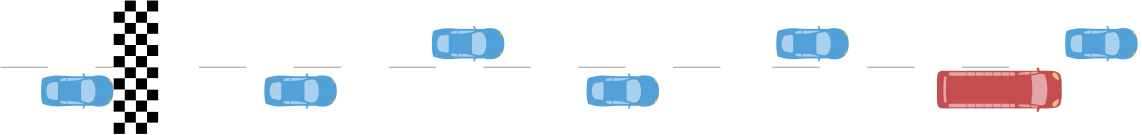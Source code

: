 <?xml version="1.0"?>
<!DOCTYPE ipe SYSTEM "ipe.dtd">
<ipe version="70212" creator="Ipe 7.2.12">
<info created="D:20190508183704" modified="D:20190602191516"/>
<ipestyle name="basic">
<symbol name="arrow/arc(spx)">
<path stroke="sym-stroke" fill="sym-stroke" pen="sym-pen">
0 0 m
-1 0.333 l
-1 -0.333 l
h
</path>
</symbol>
<symbol name="arrow/farc(spx)">
<path stroke="sym-stroke" fill="white" pen="sym-pen">
0 0 m
-1 0.333 l
-1 -0.333 l
h
</path>
</symbol>
<symbol name="arrow/ptarc(spx)">
<path stroke="sym-stroke" fill="sym-stroke" pen="sym-pen">
0 0 m
-1 0.333 l
-0.8 0 l
-1 -0.333 l
h
</path>
</symbol>
<symbol name="arrow/fptarc(spx)">
<path stroke="sym-stroke" fill="white" pen="sym-pen">
0 0 m
-1 0.333 l
-0.8 0 l
-1 -0.333 l
h
</path>
</symbol>
<symbol name="mark/circle(sx)" transformations="translations">
<path fill="sym-stroke">
0.6 0 0 0.6 0 0 e
0.4 0 0 0.4 0 0 e
</path>
</symbol>
<symbol name="mark/disk(sx)" transformations="translations">
<path fill="sym-stroke">
0.6 0 0 0.6 0 0 e
</path>
</symbol>
<symbol name="mark/fdisk(sfx)" transformations="translations">
<group>
<path fill="sym-fill">
0.5 0 0 0.5 0 0 e
</path>
<path fill="sym-stroke" fillrule="eofill">
0.6 0 0 0.6 0 0 e
0.4 0 0 0.4 0 0 e
</path>
</group>
</symbol>
<symbol name="mark/box(sx)" transformations="translations">
<path fill="sym-stroke" fillrule="eofill">
-0.6 -0.6 m
0.6 -0.6 l
0.6 0.6 l
-0.6 0.6 l
h
-0.4 -0.4 m
0.4 -0.4 l
0.4 0.4 l
-0.4 0.4 l
h
</path>
</symbol>
<symbol name="mark/square(sx)" transformations="translations">
<path fill="sym-stroke">
-0.6 -0.6 m
0.6 -0.6 l
0.6 0.6 l
-0.6 0.6 l
h
</path>
</symbol>
<symbol name="mark/fsquare(sfx)" transformations="translations">
<group>
<path fill="sym-fill">
-0.5 -0.5 m
0.5 -0.5 l
0.5 0.5 l
-0.5 0.5 l
h
</path>
<path fill="sym-stroke" fillrule="eofill">
-0.6 -0.6 m
0.6 -0.6 l
0.6 0.6 l
-0.6 0.6 l
h
-0.4 -0.4 m
0.4 -0.4 l
0.4 0.4 l
-0.4 0.4 l
h
</path>
</group>
</symbol>
<symbol name="mark/cross(sx)" transformations="translations">
<group>
<path fill="sym-stroke">
-0.43 -0.57 m
0.57 0.43 l
0.43 0.57 l
-0.57 -0.43 l
h
</path>
<path fill="sym-stroke">
-0.43 0.57 m
0.57 -0.43 l
0.43 -0.57 l
-0.57 0.43 l
h
</path>
</group>
</symbol>
<symbol name="arrow/fnormal(spx)">
<path stroke="sym-stroke" fill="white" pen="sym-pen">
0 0 m
-1 0.333 l
-1 -0.333 l
h
</path>
</symbol>
<symbol name="arrow/pointed(spx)">
<path stroke="sym-stroke" fill="sym-stroke" pen="sym-pen">
0 0 m
-1 0.333 l
-0.8 0 l
-1 -0.333 l
h
</path>
</symbol>
<symbol name="arrow/fpointed(spx)">
<path stroke="sym-stroke" fill="white" pen="sym-pen">
0 0 m
-1 0.333 l
-0.8 0 l
-1 -0.333 l
h
</path>
</symbol>
<symbol name="arrow/linear(spx)">
<path stroke="sym-stroke" pen="sym-pen">
-1 0.333 m
0 0 l
-1 -0.333 l
</path>
</symbol>
<symbol name="arrow/fdouble(spx)">
<path stroke="sym-stroke" fill="white" pen="sym-pen">
0 0 m
-1 0.333 l
-1 -0.333 l
h
-1 0 m
-2 0.333 l
-2 -0.333 l
h
</path>
</symbol>
<symbol name="arrow/double(spx)">
<path stroke="sym-stroke" fill="sym-stroke" pen="sym-pen">
0 0 m
-1 0.333 l
-1 -0.333 l
h
-1 0 m
-2 0.333 l
-2 -0.333 l
h
</path>
</symbol>
<pen name="heavier" value="0.8"/>
<pen name="fat" value="1.2"/>
<pen name="ultrafat" value="2"/>
<symbolsize name="large" value="5"/>
<symbolsize name="small" value="2"/>
<symbolsize name="tiny" value="1.1"/>
<arrowsize name="large" value="10"/>
<arrowsize name="small" value="5"/>
<arrowsize name="tiny" value="3"/>
<color name="red" value="1 0 0"/>
<color name="green" value="0 1 0"/>
<color name="blue" value="0 0 1"/>
<color name="yellow" value="1 1 0"/>
<color name="orange" value="1 0.647 0"/>
<color name="gold" value="1 0.843 0"/>
<color name="purple" value="0.627 0.125 0.941"/>
<color name="gray" value="0.745"/>
<color name="brown" value="0.647 0.165 0.165"/>
<color name="navy" value="0 0 0.502"/>
<color name="pink" value="1 0.753 0.796"/>
<color name="seagreen" value="0.18 0.545 0.341"/>
<color name="turquoise" value="0.251 0.878 0.816"/>
<color name="violet" value="0.933 0.51 0.933"/>
<color name="darkblue" value="0 0 0.545"/>
<color name="darkcyan" value="0 0.545 0.545"/>
<color name="darkgray" value="0.663"/>
<color name="darkgreen" value="0 0.392 0"/>
<color name="darkmagenta" value="0.545 0 0.545"/>
<color name="darkorange" value="1 0.549 0"/>
<color name="darkred" value="0.545 0 0"/>
<color name="lightblue" value="0.678 0.847 0.902"/>
<color name="lightcyan" value="0.878 1 1"/>
<color name="lightgray" value="0.827"/>
<color name="lightgreen" value="0.565 0.933 0.565"/>
<color name="lightyellow" value="1 1 0.878"/>
<dashstyle name="dashed" value="[4] 0"/>
<dashstyle name="dotted" value="[1 3] 0"/>
<dashstyle name="dash dotted" value="[4 2 1 2] 0"/>
<dashstyle name="dash dot dotted" value="[4 2 1 2 1 2] 0"/>
<textsize name="large" value="\large"/>
<textsize name="Large" value="\Large"/>
<textsize name="LARGE" value="\LARGE"/>
<textsize name="huge" value="\huge"/>
<textsize name="Huge" value="\Huge"/>
<textsize name="small" value="\small"/>
<textsize name="footnote" value="\footnotesize"/>
<textsize name="tiny" value="\tiny"/>
<textstyle name="center" begin="\begin{center}" end="\end{center}"/>
<textstyle name="itemize" begin="\begin{itemize}" end="\end{itemize}"/>
<textstyle name="item" begin="\begin{itemize}\item{}" end="\end{itemize}"/>
<gridsize name="4 pts" value="4"/>
<gridsize name="8 pts (~3 mm)" value="8"/>
<gridsize name="16 pts (~6 mm)" value="16"/>
<gridsize name="32 pts (~12 mm)" value="32"/>
<gridsize name="10 pts (~3.5 mm)" value="10"/>
<gridsize name="20 pts (~7 mm)" value="20"/>
<gridsize name="14 pts (~5 mm)" value="14"/>
<gridsize name="28 pts (~10 mm)" value="28"/>
<gridsize name="56 pts (~20 mm)" value="56"/>
<anglesize name="90 deg" value="90"/>
<anglesize name="60 deg" value="60"/>
<anglesize name="45 deg" value="45"/>
<anglesize name="30 deg" value="30"/>
<anglesize name="22.5 deg" value="22.5"/>
<opacity name="10%" value="0.1"/>
<opacity name="30%" value="0.3"/>
<opacity name="50%" value="0.5"/>
<opacity name="75%" value="0.75"/>
<layout paper="441 300" origin="0 0" frame="441 300"/>
<tiling name="falling" angle="-60" step="4" width="1"/>
<tiling name="rising" angle="30" step="4" width="1"/>
</ipestyle>
<page>
<layer name="alpha"/>
<view layers="alpha" active="alpha"/>
<path layer="alpha" matrix="0.533332 0 0 0.533332 60.5828 -43.7311" stroke="darkgray">
384 352 m
416 352 l
</path>
<path matrix="0.533332 0 0 0.533332 60.5828 -43.7311" stroke="darkgray">
352 352 m
320 352 l
</path>
<path matrix="0.533332 0 0 0.533332 60.5828 -43.7311" stroke="darkgray">
288 352 m
256 352 l
</path>
<path matrix="0.533332 0 0 0.533332 60.5828 -43.7311" stroke="darkgray">
224 352 m
192 352 l
</path>
<path matrix="0.533332 0 0 0.533332 60.5828 -43.7311" stroke="darkgray">
160 352 m
128 352 l
</path>
<path matrix="0.533332 0 0 0.533332 60.5828 -43.7311" stroke="darkgray">
96 352 m
64 352 l
</path>
<path matrix="0.533332 0 0 0.533332 -147.394 -43.7307" stroke="darkgray">
384 352 m
416 352 l
</path>
<path matrix="0.533332 0 0 0.533332 -147.394 -43.7307" stroke="darkgray">
352 352 m
320 352 l
</path>
<path matrix="1 0 0 1 -352 0" fill="white">
416 168 m
416 164 l
420 164 l
420 168 l
h
</path>
<path matrix="1 0 0 1 -352 0" fill="black">
420 168 m
420 164 l
424 164 l
424 168 l
h
</path>
<path matrix="1 0 0 1 -352 0" fill="white">
424 168 m
424 164 l
428 164 l
428 168 l
h
</path>
<path matrix="1 0 0 1 -352 0" fill="black">
428 168 m
428 164 l
432 164 l
432 168 l
h
</path>
<path matrix="1 0 0 1 -352 -8" fill="white">
416 168 m
416 164 l
420 164 l
420 168 l
h
</path>
<path matrix="1 0 0 1 -352 -8" fill="black">
420 168 m
420 164 l
424 164 l
424 168 l
h
</path>
<path matrix="1 0 0 1 -352 -8" fill="white">
424 168 m
424 164 l
428 164 l
428 168 l
h
</path>
<path matrix="1 0 0 1 -352 -8" fill="black">
428 168 m
428 164 l
432 164 l
432 168 l
h
</path>
<path matrix="1 0 0 1 -352 -16" fill="white">
416 168 m
416 164 l
420 164 l
420 168 l
h
</path>
<path matrix="1 0 0 1 -352 -16" fill="black">
420 168 m
420 164 l
424 164 l
424 168 l
h
</path>
<path matrix="1 0 0 1 -352 -16" fill="white">
424 168 m
424 164 l
428 164 l
428 168 l
h
</path>
<path matrix="1 0 0 1 -352 -16" fill="black">
428 168 m
428 164 l
432 164 l
432 168 l
h
</path>
<path matrix="1 0 0 1 -352 -24" fill="white">
416 168 m
416 164 l
420 164 l
420 168 l
h
</path>
<path matrix="1 0 0 1 -352 -24" fill="black">
420 168 m
420 164 l
424 164 l
424 168 l
h
</path>
<path matrix="1 0 0 1 -352 -24" fill="white">
424 168 m
424 164 l
428 164 l
428 168 l
h
</path>
<path matrix="1 0 0 1 -352 -24" fill="black">
428 168 m
428 164 l
432 164 l
432 168 l
h
</path>
<path matrix="1 0 0 1 -352 -32" fill="white">
416 168 m
416 164 l
420 164 l
420 168 l
h
</path>
<path matrix="1 0 0 1 -352 -32" fill="black">
420 168 m
420 164 l
424 164 l
424 168 l
h
</path>
<path matrix="1 0 0 1 -352 -32" fill="white">
424 168 m
424 164 l
428 164 l
428 168 l
h
</path>
<path matrix="1 0 0 1 -352 -32" fill="black">
428 168 m
428 164 l
432 164 l
432 168 l
h
</path>
<path matrix="1 0 0 1 -352 -40" fill="white">
416 168 m
416 164 l
420 164 l
420 168 l
h
</path>
<path matrix="1 0 0 1 -352 -40" fill="black">
420 168 m
420 164 l
424 164 l
424 168 l
h
</path>
<path matrix="1 0 0 1 -352 -40" fill="white">
424 168 m
424 164 l
428 164 l
428 168 l
h
</path>
<path matrix="1 0 0 1 -352 -40" fill="black">
428 168 m
428 164 l
432 164 l
432 168 l
h
</path>
<path matrix="1 0 0 1 -348 -44" fill="white">
416 168 m
416 164 l
420 164 l
420 168 l
h
</path>
<path matrix="1 0 0 1 -348 -44" fill="black">
420 168 m
420 164 l
424 164 l
424 168 l
h
</path>
<path matrix="1 0 0 1 -348 -44" fill="white">
424 168 m
424 164 l
428 164 l
428 168 l
h
</path>
<path matrix="1 0 0 1 -364 -44" fill="black">
428 168 m
428 164 l
432 164 l
432 168 l
h
</path>
<path matrix="1 0 0 1 -348 -36" fill="white">
416 168 m
416 164 l
420 164 l
420 168 l
h
</path>
<path matrix="1 0 0 1 -348 -36" fill="black">
420 168 m
420 164 l
424 164 l
424 168 l
h
</path>
<path matrix="1 0 0 1 -348 -36" fill="white">
424 168 m
424 164 l
428 164 l
428 168 l
h
</path>
<path matrix="1 0 0 1 -364 -36" fill="black">
428 168 m
428 164 l
432 164 l
432 168 l
h
</path>
<path matrix="1 0 0 1 -348 -28" fill="white">
416 168 m
416 164 l
420 164 l
420 168 l
h
</path>
<path matrix="1 0 0 1 -348 -28" fill="black">
420 168 m
420 164 l
424 164 l
424 168 l
h
</path>
<path matrix="1 0 0 1 -348 -28" fill="white">
424 168 m
424 164 l
428 164 l
428 168 l
h
</path>
<path matrix="1 0 0 1 -364 -28" fill="black">
428 168 m
428 164 l
432 164 l
432 168 l
h
</path>
<path matrix="1 0 0 1 -348 -20" fill="white">
416 168 m
416 164 l
420 164 l
420 168 l
h
</path>
<path matrix="1 0 0 1 -348 -20" fill="black">
420 168 m
420 164 l
424 164 l
424 168 l
h
</path>
<path matrix="1 0 0 1 -348 -20" fill="white">
424 168 m
424 164 l
428 164 l
428 168 l
h
</path>
<path matrix="1 0 0 1 -364 -20" fill="black">
428 168 m
428 164 l
432 164 l
432 168 l
h
</path>
<path matrix="1 0 0 1 -348 -12" fill="white">
416 168 m
416 164 l
420 164 l
420 168 l
h
</path>
<path matrix="1 0 0 1 -348 -12" fill="black">
420 168 m
420 164 l
424 164 l
424 168 l
h
</path>
<path matrix="1 0 0 1 -348 -12" fill="white">
424 168 m
424 164 l
428 164 l
428 168 l
h
</path>
<path matrix="1 0 0 1 -364 -12" fill="black">
428 168 m
428 164 l
432 164 l
432 168 l
h
</path>
<path matrix="1 0 0 1 -348 -4" fill="white">
416 168 m
416 164 l
420 164 l
420 168 l
h
</path>
<path matrix="1 0 0 1 -348 -4" fill="black">
420 168 m
420 164 l
424 164 l
424 168 l
h
</path>
<path matrix="1 0 0 1 -348 -4" fill="white">
424 168 m
424 164 l
428 164 l
428 168 l
h
</path>
<path matrix="1 0 0 1 -364 -4" fill="black">
428 168 m
428 164 l
432 164 l
432 168 l
h
</path>
<path matrix="0.533332 0 0 0.533332 164.583 -43.7311" stroke="darkgray">
384 352 m
416 352 l
</path>
<path matrix="0.533332 0 0 0.533332 164.583 -43.7311" stroke="darkgray">
352 352 m
320 352 l
</path>
<path matrix="0.533332 0 0 0.533332 164.583 -43.7311" stroke="darkgray">
288 352 m
256 352 l
</path>
<group matrix="0.150318 0 0 -0.150318 406.543 158.836">
<path fill="0.325 0.631 0.85">
101 0 m
4.68 0 0 -4.68 101.061 4.6796 99.81 0.17 a
99.17 0.45 l
100.74 7 l
77.85 7.05 l
63.55 7.1
47.31 5
35.13 5.33 c
22.95 5.66
7.23 10.47
7.23 10.47 c
4.72 11.16 l
1.19 12.13
0 29
0 41.75 c
0 42.98 l
0 55.72
1.19 72.6
4.72 73.57 c
7.23 74.27 l
13.27 75.94
23 79
35.13 79.4 c
47.26 79.8
63.55 77.63
77.85 77.66 c
100.74 77.66 l
99.15 84.23 l
99.79 84.51 l
4.27 0 0 -4.27 100.983 80.41 100.98 84.68 a
2.85 0 0 -2.85 101.225 81.8406 101.47 84.68 a
101.64 84.68 l
101.82 84.63 l
102.16 84.5 l
2.6 0 0 -2.6 101.166 82.0974 103.04 83.9 a
1.37 0 0 -1.37 102.042 82.9616 103.31 83.48 a
105.54 77.75 l
125.7 77.75 l
130.09 79.94
134.05 79.75
139.2 79.75 c
163.64 79.75
173.61 63.87
173.5 42.82 c
173.5 42.39 l
173.5 41.96 l
173.61 20.88
163.64 5
139.2 5 c
134.05 5
130.09 4.78
125.7 7 c
105.54 7 l
103.31 1.26 l
1.22 0 0 -1.22 102.22 1.80815 103 0.87 a
2.6 0 0 -2.6 101.126 2.67265 102.12 0.27 a
101.78 0.14 l
101.43 0.14 l
2.15 0 0 -2.15 100.553 2.10304 101 0 a
h
</path>
<path fill="1" opacity="50%">
60 66.33 m
156.31 0 0 -156.31 61.2372 222.635 44.35 67.24 a
47.27 72.78
53.48 73.58
62.48 73.45 c
12.6 0 0 12.6 72.5938 65.9353 60 66.33 a
h
62.41 66.31 m
12.52 0 0 -12.52 74.9042 65.5062 65.17 73.38 a
70.08 73.24
75.71 72.94
82.01 73.02 c
91.12 73.13
98.43 73.36
104.3 73.45 c
95.76 69.23
80.22 66.39
62.41 66.31 c
h
</path>
<path fill="0.901 0.741 0.235">
170.39 61.22 m
169.46 61.33 l
165.46 61.79
162.55 66.09
162.26 71.33 c
162.19 72.64 l
163.19 71.75 l
29.49 0 0 -29.49 142.966 50.2869 170 62.07 a
170.38 61.22 l
h
</path>
<path fill="0.164 0.16 0.164" opacity="10%">
121.21 71.19 m
121.15 71.19 l
0.5 0 0 0.5 121.15 70.69 121.15 70.19 a
121.21 70.19 l
122.65 70.19
149.97 70.05
163.54 60.41 c
166.54 58.29
168.15 53.14
168.7 51.02 c
165.63 52.27
155.59 56.34
151.46 57.84 c
146.78 59.55
132.25 63.68
132.1 63.72 c
0.51 0 0 0.51 131.97 63.227 131.48 63.37 a
0.5 0 0 0.5 131.963 63.2419 131.83 62.76 a
131.97 62.76
146.48 58.6
151.12 56.9 c
155.98 55.13
169.12 49.78
169.23 49.73 c
0.5 0 0 0.5 169.419 50.193 169.74 49.81 a
0.49 0 0 0.49 169.43 50.1898 169.91 50.29 a
169.84 50.62
168.22 58.29
164.12 61.22 c
150.3 71
122.68 71.19
121.21 71.19 c
h
</path>
<path fill="1" opacity="50%">
36.05 20.85 m
21.79 23.14 l
16.79 23.94
12.79 32.08
12.44 42.37 c
12.81 52.65
16.81 60.8
21.79 61.59 c
36.05 63.88 l
4.39 0 0 -4.39 36.06 59.49 40.45 59.48 a
40.45 25.25 l
4.39 0 0 -4.39 36.06 25.24 36.05 20.85 a
h
</path>
<path fill="1" opacity="50%">
115.18 14.57 m
7.94 0 0 -7.94 115.253 22.5097 113.57 14.75 a
101.85 17 l
98.6 18.22
96 19.62
96 22.87 c
96 61.87 l
96 65.12
98.61 66.53
101.86 67.74 c
113.56 70 l
7.29 0 0 -7.29 115.17 62.89 115.17 70.18 a
123.5 70.18
130.24 59.66
130.27 42.39 c
130.3 25.12
123.5 14.59
115.17 14.59 c
h
</path>
<path fill="1" opacity="50%">
62.39 18.42 m
80.21 18.34
95.76 15.5
104.3 11.28 c
98.43 11.37
91.12 11.61
82.01 11.71 c
75.76 11.79
70.16 11.5
65.28 11.35 c
11.35 0 0 -11.35 73.7286 18.9292 62.39 18.42 a
h
62.63 11.29 m
53.52 11.14
47.25 11.92
44.31 17.5 c
49.2 18.04
54.47 18.34
59.95 18.4 c
11.73 0 0 11.73 71.6745 18.7593 62.63 11.29 a
h
</path>
<path fill="0.901 0.741 0.235">
170.39 23.69 m
169.46 23.59 l
165.46 23.12
162.55 18.82
162.26 13.59 c
162.19 12.29 l
163.19 13.18 l
29.56 0 0 29.56 142.923 34.6982 170 22.84 a
170.38 23.69 l
h
</path>
<path fill="0.164 0.16 0.164" opacity="10%">
169.42 35 m
0.43 0 0 0.43 169.325 34.5806 169.23 35 a
169.1 35
155.98 29.6
151.12 27.83 c
146.48 26.13
132 22
131.83 22 c
0.5 0 0 0.5 131.965 21.5 132.1 21 a
132.25 21
146.78 25.17
151.46 26.88 c
155.59 28.39
165.63 32.45
168.7 33.7 c
168.14 31.58
166.52 26.43
163.54 24.31 c
149.67 14.46
121.43 14.52
121.16 14.53 c
0.5 0 0 0.5 121.16 14.03 121.16 13.53 a
121.46 13.53
150 13.46
164.16 23.53 c
168.26 26.44
169.88 34.13
169.95 34.46 c
0.49 0 0 0.49 169.47 34.5602 169.78 34.94 a
0.47 0 0 0.47 169.529 34.5428 169.42 35 a
h
</path>
</group>
<group matrix="0.150318 0 0 -0.150318 302.543 158.836">
<path fill="0.325 0.631 0.85">
101 0 m
4.68 0 0 -4.68 101.061 4.6796 99.81 0.17 a
99.17 0.45 l
100.74 7 l
77.85 7.05 l
63.55 7.1
47.31 5
35.13 5.33 c
22.95 5.66
7.23 10.47
7.23 10.47 c
4.72 11.16 l
1.19 12.13
0 29
0 41.75 c
0 42.98 l
0 55.72
1.19 72.6
4.72 73.57 c
7.23 74.27 l
13.27 75.94
23 79
35.13 79.4 c
47.26 79.8
63.55 77.63
77.85 77.66 c
100.74 77.66 l
99.15 84.23 l
99.79 84.51 l
4.27 0 0 -4.27 100.983 80.41 100.98 84.68 a
2.85 0 0 -2.85 101.225 81.8406 101.47 84.68 a
101.64 84.68 l
101.82 84.63 l
102.16 84.5 l
2.6 0 0 -2.6 101.166 82.0974 103.04 83.9 a
1.37 0 0 -1.37 102.042 82.9616 103.31 83.48 a
105.54 77.75 l
125.7 77.75 l
130.09 79.94
134.05 79.75
139.2 79.75 c
163.64 79.75
173.61 63.87
173.5 42.82 c
173.5 42.39 l
173.5 41.96 l
173.61 20.88
163.64 5
139.2 5 c
134.05 5
130.09 4.78
125.7 7 c
105.54 7 l
103.31 1.26 l
1.22 0 0 -1.22 102.22 1.80815 103 0.87 a
2.6 0 0 -2.6 101.126 2.67265 102.12 0.27 a
101.78 0.14 l
101.43 0.14 l
2.15 0 0 -2.15 100.553 2.10304 101 0 a
h
</path>
<path fill="1" opacity="50%">
60 66.33 m
156.31 0 0 -156.31 61.2372 222.635 44.35 67.24 a
47.27 72.78
53.48 73.58
62.48 73.45 c
12.6 0 0 12.6 72.5938 65.9353 60 66.33 a
h
62.41 66.31 m
12.52 0 0 -12.52 74.9042 65.5062 65.17 73.38 a
70.08 73.24
75.71 72.94
82.01 73.02 c
91.12 73.13
98.43 73.36
104.3 73.45 c
95.76 69.23
80.22 66.39
62.41 66.31 c
h
</path>
<path fill="0.901 0.741 0.235">
170.39 61.22 m
169.46 61.33 l
165.46 61.79
162.55 66.09
162.26 71.33 c
162.19 72.64 l
163.19 71.75 l
29.49 0 0 -29.49 142.966 50.2869 170 62.07 a
170.38 61.22 l
h
</path>
<path fill="0.164 0.16 0.164" opacity="10%">
121.21 71.19 m
121.15 71.19 l
0.5 0 0 0.5 121.15 70.69 121.15 70.19 a
121.21 70.19 l
122.65 70.19
149.97 70.05
163.54 60.41 c
166.54 58.29
168.15 53.14
168.7 51.02 c
165.63 52.27
155.59 56.34
151.46 57.84 c
146.78 59.55
132.25 63.68
132.1 63.72 c
0.51 0 0 0.51 131.97 63.227 131.48 63.37 a
0.5 0 0 0.5 131.963 63.2419 131.83 62.76 a
131.97 62.76
146.48 58.6
151.12 56.9 c
155.98 55.13
169.12 49.78
169.23 49.73 c
0.5 0 0 0.5 169.419 50.193 169.74 49.81 a
0.49 0 0 0.49 169.43 50.1898 169.91 50.29 a
169.84 50.62
168.22 58.29
164.12 61.22 c
150.3 71
122.68 71.19
121.21 71.19 c
h
</path>
<path fill="1" opacity="50%">
36.05 20.85 m
21.79 23.14 l
16.79 23.94
12.79 32.08
12.44 42.37 c
12.81 52.65
16.81 60.8
21.79 61.59 c
36.05 63.88 l
4.39 0 0 -4.39 36.06 59.49 40.45 59.48 a
40.45 25.25 l
4.39 0 0 -4.39 36.06 25.24 36.05 20.85 a
h
</path>
<path fill="1" opacity="50%">
115.18 14.57 m
7.94 0 0 -7.94 115.253 22.5097 113.57 14.75 a
101.85 17 l
98.6 18.22
96 19.62
96 22.87 c
96 61.87 l
96 65.12
98.61 66.53
101.86 67.74 c
113.56 70 l
7.29 0 0 -7.29 115.17 62.89 115.17 70.18 a
123.5 70.18
130.24 59.66
130.27 42.39 c
130.3 25.12
123.5 14.59
115.17 14.59 c
h
</path>
<path fill="1" opacity="50%">
62.39 18.42 m
80.21 18.34
95.76 15.5
104.3 11.28 c
98.43 11.37
91.12 11.61
82.01 11.71 c
75.76 11.79
70.16 11.5
65.28 11.35 c
11.35 0 0 -11.35 73.7286 18.9292 62.39 18.42 a
h
62.63 11.29 m
53.52 11.14
47.25 11.92
44.31 17.5 c
49.2 18.04
54.47 18.34
59.95 18.4 c
11.73 0 0 11.73 71.6745 18.7593 62.63 11.29 a
h
</path>
<path fill="0.901 0.741 0.235">
170.39 23.69 m
169.46 23.59 l
165.46 23.12
162.55 18.82
162.26 13.59 c
162.19 12.29 l
163.19 13.18 l
29.56 0 0 29.56 142.923 34.6982 170 22.84 a
170.38 23.69 l
h
</path>
<path fill="0.164 0.16 0.164" opacity="10%">
169.42 35 m
0.43 0 0 0.43 169.325 34.5806 169.23 35 a
169.1 35
155.98 29.6
151.12 27.83 c
146.48 26.13
132 22
131.83 22 c
0.5 0 0 0.5 131.965 21.5 132.1 21 a
132.25 21
146.78 25.17
151.46 26.88 c
155.59 28.39
165.63 32.45
168.7 33.7 c
168.14 31.58
166.52 26.43
163.54 24.31 c
149.67 14.46
121.43 14.52
121.16 14.53 c
0.5 0 0 0.5 121.16 14.03 121.16 13.53 a
121.46 13.53
150 13.46
164.16 23.53 c
168.26 26.44
169.88 34.13
169.95 34.46 c
0.49 0 0 0.49 169.47 34.5602 169.78 34.94 a
0.47 0 0 0.47 169.529 34.5428 169.42 35 a
h
</path>
</group>
<group matrix="0.150318 0 0 -0.150318 178.543 158.836">
<path fill="0.325 0.631 0.85">
101 0 m
4.68 0 0 -4.68 101.061 4.6796 99.81 0.17 a
99.17 0.45 l
100.74 7 l
77.85 7.05 l
63.55 7.1
47.31 5
35.13 5.33 c
22.95 5.66
7.23 10.47
7.23 10.47 c
4.72 11.16 l
1.19 12.13
0 29
0 41.75 c
0 42.98 l
0 55.72
1.19 72.6
4.72 73.57 c
7.23 74.27 l
13.27 75.94
23 79
35.13 79.4 c
47.26 79.8
63.55 77.63
77.85 77.66 c
100.74 77.66 l
99.15 84.23 l
99.79 84.51 l
4.27 0 0 -4.27 100.983 80.41 100.98 84.68 a
2.85 0 0 -2.85 101.225 81.8406 101.47 84.68 a
101.64 84.68 l
101.82 84.63 l
102.16 84.5 l
2.6 0 0 -2.6 101.166 82.0974 103.04 83.9 a
1.37 0 0 -1.37 102.042 82.9616 103.31 83.48 a
105.54 77.75 l
125.7 77.75 l
130.09 79.94
134.05 79.75
139.2 79.75 c
163.64 79.75
173.61 63.87
173.5 42.82 c
173.5 42.39 l
173.5 41.96 l
173.61 20.88
163.64 5
139.2 5 c
134.05 5
130.09 4.78
125.7 7 c
105.54 7 l
103.31 1.26 l
1.22 0 0 -1.22 102.22 1.80815 103 0.87 a
2.6 0 0 -2.6 101.126 2.67265 102.12 0.27 a
101.78 0.14 l
101.43 0.14 l
2.15 0 0 -2.15 100.553 2.10304 101 0 a
h
</path>
<path fill="1" opacity="50%">
60 66.33 m
156.31 0 0 -156.31 61.2372 222.635 44.35 67.24 a
47.27 72.78
53.48 73.58
62.48 73.45 c
12.6 0 0 12.6 72.5938 65.9353 60 66.33 a
h
62.41 66.31 m
12.52 0 0 -12.52 74.9042 65.5062 65.17 73.38 a
70.08 73.24
75.71 72.94
82.01 73.02 c
91.12 73.13
98.43 73.36
104.3 73.45 c
95.76 69.23
80.22 66.39
62.41 66.31 c
h
</path>
<path fill="0.901 0.741 0.235">
170.39 61.22 m
169.46 61.33 l
165.46 61.79
162.55 66.09
162.26 71.33 c
162.19 72.64 l
163.19 71.75 l
29.49 0 0 -29.49 142.966 50.2869 170 62.07 a
170.38 61.22 l
h
</path>
<path fill="0.164 0.16 0.164" opacity="10%">
121.21 71.19 m
121.15 71.19 l
0.5 0 0 0.5 121.15 70.69 121.15 70.19 a
121.21 70.19 l
122.65 70.19
149.97 70.05
163.54 60.41 c
166.54 58.29
168.15 53.14
168.7 51.02 c
165.63 52.27
155.59 56.34
151.46 57.84 c
146.78 59.55
132.25 63.68
132.1 63.72 c
0.51 0 0 0.51 131.97 63.227 131.48 63.37 a
0.5 0 0 0.5 131.963 63.2419 131.83 62.76 a
131.97 62.76
146.48 58.6
151.12 56.9 c
155.98 55.13
169.12 49.78
169.23 49.73 c
0.5 0 0 0.5 169.419 50.193 169.74 49.81 a
0.49 0 0 0.49 169.43 50.1898 169.91 50.29 a
169.84 50.62
168.22 58.29
164.12 61.22 c
150.3 71
122.68 71.19
121.21 71.19 c
h
</path>
<path fill="1" opacity="50%">
36.05 20.85 m
21.79 23.14 l
16.79 23.94
12.79 32.08
12.44 42.37 c
12.81 52.65
16.81 60.8
21.79 61.59 c
36.05 63.88 l
4.39 0 0 -4.39 36.06 59.49 40.45 59.48 a
40.45 25.25 l
4.39 0 0 -4.39 36.06 25.24 36.05 20.85 a
h
</path>
<path fill="1" opacity="50%">
115.18 14.57 m
7.94 0 0 -7.94 115.253 22.5097 113.57 14.75 a
101.85 17 l
98.6 18.22
96 19.62
96 22.87 c
96 61.87 l
96 65.12
98.61 66.53
101.86 67.74 c
113.56 70 l
7.29 0 0 -7.29 115.17 62.89 115.17 70.18 a
123.5 70.18
130.24 59.66
130.27 42.39 c
130.3 25.12
123.5 14.59
115.17 14.59 c
h
</path>
<path fill="1" opacity="50%">
62.39 18.42 m
80.21 18.34
95.76 15.5
104.3 11.28 c
98.43 11.37
91.12 11.61
82.01 11.71 c
75.76 11.79
70.16 11.5
65.28 11.35 c
11.35 0 0 -11.35 73.7286 18.9292 62.39 18.42 a
h
62.63 11.29 m
53.52 11.14
47.25 11.92
44.31 17.5 c
49.2 18.04
54.47 18.34
59.95 18.4 c
11.73 0 0 11.73 71.6745 18.7593 62.63 11.29 a
h
</path>
<path fill="0.901 0.741 0.235">
170.39 23.69 m
169.46 23.59 l
165.46 23.12
162.55 18.82
162.26 13.59 c
162.19 12.29 l
163.19 13.18 l
29.56 0 0 29.56 142.923 34.6982 170 22.84 a
170.38 23.69 l
h
</path>
<path fill="0.164 0.16 0.164" opacity="10%">
169.42 35 m
0.43 0 0 0.43 169.325 34.5806 169.23 35 a
169.1 35
155.98 29.6
151.12 27.83 c
146.48 26.13
132 22
131.83 22 c
0.5 0 0 0.5 131.965 21.5 132.1 21 a
132.25 21
146.78 25.17
151.46 26.88 c
155.59 28.39
165.63 32.45
168.7 33.7 c
168.14 31.58
166.52 26.43
163.54 24.31 c
149.67 14.46
121.43 14.52
121.16 14.53 c
0.5 0 0 0.5 121.16 14.03 121.16 13.53 a
121.46 13.53
150 13.46
164.16 23.53 c
168.26 26.44
169.88 34.13
169.95 34.46 c
0.49 0 0 0.49 169.47 34.5602 169.78 34.94 a
0.47 0 0 0.47 169.529 34.5428 169.42 35 a
h
</path>
</group>
<group matrix="0.150318 0 0 -0.150318 234.244 141.808">
<path fill="0.325 0.631 0.85">
101 0 m
4.68 0 0 -4.68 101.061 4.6796 99.81 0.17 a
99.17 0.45 l
100.74 7 l
77.85 7.05 l
63.55 7.1
47.31 5
35.13 5.33 c
22.95 5.66
7.23 10.47
7.23 10.47 c
4.72 11.16 l
1.19 12.13
0 29
0 41.75 c
0 42.98 l
0 55.72
1.19 72.6
4.72 73.57 c
7.23 74.27 l
13.27 75.94
23 79
35.13 79.4 c
47.26 79.8
63.55 77.63
77.85 77.66 c
100.74 77.66 l
99.15 84.23 l
99.79 84.51 l
4.27 0 0 -4.27 100.983 80.41 100.98 84.68 a
2.85 0 0 -2.85 101.225 81.8406 101.47 84.68 a
101.64 84.68 l
101.82 84.63 l
102.16 84.5 l
2.6 0 0 -2.6 101.166 82.0974 103.04 83.9 a
1.37 0 0 -1.37 102.042 82.9616 103.31 83.48 a
105.54 77.75 l
125.7 77.75 l
130.09 79.94
134.05 79.75
139.2 79.75 c
163.64 79.75
173.61 63.87
173.5 42.82 c
173.5 42.39 l
173.5 41.96 l
173.61 20.88
163.64 5
139.2 5 c
134.05 5
130.09 4.78
125.7 7 c
105.54 7 l
103.31 1.26 l
1.22 0 0 -1.22 102.22 1.80815 103 0.87 a
2.6 0 0 -2.6 101.126 2.67265 102.12 0.27 a
101.78 0.14 l
101.43 0.14 l
2.15 0 0 -2.15 100.553 2.10304 101 0 a
h
</path>
<path fill="1" opacity="50%">
60 66.33 m
156.31 0 0 -156.31 61.2372 222.635 44.35 67.24 a
47.27 72.78
53.48 73.58
62.48 73.45 c
12.6 0 0 12.6 72.5938 65.9353 60 66.33 a
h
62.41 66.31 m
12.52 0 0 -12.52 74.9042 65.5062 65.17 73.38 a
70.08 73.24
75.71 72.94
82.01 73.02 c
91.12 73.13
98.43 73.36
104.3 73.45 c
95.76 69.23
80.22 66.39
62.41 66.31 c
h
</path>
<path fill="0.901 0.741 0.235">
170.39 61.22 m
169.46 61.33 l
165.46 61.79
162.55 66.09
162.26 71.33 c
162.19 72.64 l
163.19 71.75 l
29.49 0 0 -29.49 142.966 50.2869 170 62.07 a
170.38 61.22 l
h
</path>
<path fill="0.164 0.16 0.164" opacity="10%">
121.21 71.19 m
121.15 71.19 l
0.5 0 0 0.5 121.15 70.69 121.15 70.19 a
121.21 70.19 l
122.65 70.19
149.97 70.05
163.54 60.41 c
166.54 58.29
168.15 53.14
168.7 51.02 c
165.63 52.27
155.59 56.34
151.46 57.84 c
146.78 59.55
132.25 63.68
132.1 63.72 c
0.51 0 0 0.51 131.97 63.227 131.48 63.37 a
0.5 0 0 0.5 131.963 63.2419 131.83 62.76 a
131.97 62.76
146.48 58.6
151.12 56.9 c
155.98 55.13
169.12 49.78
169.23 49.73 c
0.5 0 0 0.5 169.419 50.193 169.74 49.81 a
0.49 0 0 0.49 169.43 50.1898 169.91 50.29 a
169.84 50.62
168.22 58.29
164.12 61.22 c
150.3 71
122.68 71.19
121.21 71.19 c
h
</path>
<path fill="1" opacity="50%">
36.05 20.85 m
21.79 23.14 l
16.79 23.94
12.79 32.08
12.44 42.37 c
12.81 52.65
16.81 60.8
21.79 61.59 c
36.05 63.88 l
4.39 0 0 -4.39 36.06 59.49 40.45 59.48 a
40.45 25.25 l
4.39 0 0 -4.39 36.06 25.24 36.05 20.85 a
h
</path>
<path fill="1" opacity="50%">
115.18 14.57 m
7.94 0 0 -7.94 115.253 22.5097 113.57 14.75 a
101.85 17 l
98.6 18.22
96 19.62
96 22.87 c
96 61.87 l
96 65.12
98.61 66.53
101.86 67.74 c
113.56 70 l
7.29 0 0 -7.29 115.17 62.89 115.17 70.18 a
123.5 70.18
130.24 59.66
130.27 42.39 c
130.3 25.12
123.5 14.59
115.17 14.59 c
h
</path>
<path fill="1" opacity="50%">
62.39 18.42 m
80.21 18.34
95.76 15.5
104.3 11.28 c
98.43 11.37
91.12 11.61
82.01 11.71 c
75.76 11.79
70.16 11.5
65.28 11.35 c
11.35 0 0 -11.35 73.7286 18.9292 62.39 18.42 a
h
62.63 11.29 m
53.52 11.14
47.25 11.92
44.31 17.5 c
49.2 18.04
54.47 18.34
59.95 18.4 c
11.73 0 0 11.73 71.6745 18.7593 62.63 11.29 a
h
</path>
<path fill="0.901 0.741 0.235">
170.39 23.69 m
169.46 23.59 l
165.46 23.12
162.55 18.82
162.26 13.59 c
162.19 12.29 l
163.19 13.18 l
29.56 0 0 29.56 142.923 34.6982 170 22.84 a
170.38 23.69 l
h
</path>
<path fill="0.164 0.16 0.164" opacity="10%">
169.42 35 m
0.43 0 0 0.43 169.325 34.5806 169.23 35 a
169.1 35
155.98 29.6
151.12 27.83 c
146.48 26.13
132 22
131.83 22 c
0.5 0 0 0.5 131.965 21.5 132.1 21 a
132.25 21
146.78 25.17
151.46 26.88 c
155.59 28.39
165.63 32.45
168.7 33.7 c
168.14 31.58
166.52 26.43
163.54 24.31 c
149.67 14.46
121.43 14.52
121.16 14.53 c
0.5 0 0 0.5 121.16 14.03 121.16 13.53 a
121.46 13.53
150 13.46
164.16 23.53 c
168.26 26.44
169.88 34.13
169.95 34.46 c
0.49 0 0 0.49 169.47 34.5602 169.78 34.94 a
0.47 0 0 0.47 169.529 34.5428 169.42 35 a
h
</path>
</group>
<group matrix="0.150318 0 0 -0.150318 118.244 141.808">
<path fill="0.325 0.631 0.85">
101 0 m
4.68 0 0 -4.68 101.061 4.6796 99.81 0.17 a
99.17 0.45 l
100.74 7 l
77.85 7.05 l
63.55 7.1
47.31 5
35.13 5.33 c
22.95 5.66
7.23 10.47
7.23 10.47 c
4.72 11.16 l
1.19 12.13
0 29
0 41.75 c
0 42.98 l
0 55.72
1.19 72.6
4.72 73.57 c
7.23 74.27 l
13.27 75.94
23 79
35.13 79.4 c
47.26 79.8
63.55 77.63
77.85 77.66 c
100.74 77.66 l
99.15 84.23 l
99.79 84.51 l
4.27 0 0 -4.27 100.983 80.41 100.98 84.68 a
2.85 0 0 -2.85 101.225 81.8406 101.47 84.68 a
101.64 84.68 l
101.82 84.63 l
102.16 84.5 l
2.6 0 0 -2.6 101.166 82.0974 103.04 83.9 a
1.37 0 0 -1.37 102.042 82.9616 103.31 83.48 a
105.54 77.75 l
125.7 77.75 l
130.09 79.94
134.05 79.75
139.2 79.75 c
163.64 79.75
173.61 63.87
173.5 42.82 c
173.5 42.39 l
173.5 41.96 l
173.61 20.88
163.64 5
139.2 5 c
134.05 5
130.09 4.78
125.7 7 c
105.54 7 l
103.31 1.26 l
1.22 0 0 -1.22 102.22 1.80815 103 0.87 a
2.6 0 0 -2.6 101.126 2.67265 102.12 0.27 a
101.78 0.14 l
101.43 0.14 l
2.15 0 0 -2.15 100.553 2.10304 101 0 a
h
</path>
<path fill="1" opacity="50%">
60 66.33 m
156.31 0 0 -156.31 61.2372 222.635 44.35 67.24 a
47.27 72.78
53.48 73.58
62.48 73.45 c
12.6 0 0 12.6 72.5938 65.9353 60 66.33 a
h
62.41 66.31 m
12.52 0 0 -12.52 74.9042 65.5062 65.17 73.38 a
70.08 73.24
75.71 72.94
82.01 73.02 c
91.12 73.13
98.43 73.36
104.3 73.45 c
95.76 69.23
80.22 66.39
62.41 66.31 c
h
</path>
<path fill="0.901 0.741 0.235">
170.39 61.22 m
169.46 61.33 l
165.46 61.79
162.55 66.09
162.26 71.33 c
162.19 72.64 l
163.19 71.75 l
29.49 0 0 -29.49 142.966 50.2869 170 62.07 a
170.38 61.22 l
h
</path>
<path fill="0.164 0.16 0.164" opacity="10%">
121.21 71.19 m
121.15 71.19 l
0.5 0 0 0.5 121.15 70.69 121.15 70.19 a
121.21 70.19 l
122.65 70.19
149.97 70.05
163.54 60.41 c
166.54 58.29
168.15 53.14
168.7 51.02 c
165.63 52.27
155.59 56.34
151.46 57.84 c
146.78 59.55
132.25 63.68
132.1 63.72 c
0.51 0 0 0.51 131.97 63.227 131.48 63.37 a
0.5 0 0 0.5 131.963 63.2419 131.83 62.76 a
131.97 62.76
146.48 58.6
151.12 56.9 c
155.98 55.13
169.12 49.78
169.23 49.73 c
0.5 0 0 0.5 169.419 50.193 169.74 49.81 a
0.49 0 0 0.49 169.43 50.1898 169.91 50.29 a
169.84 50.62
168.22 58.29
164.12 61.22 c
150.3 71
122.68 71.19
121.21 71.19 c
h
</path>
<path fill="1" opacity="50%">
36.05 20.85 m
21.79 23.14 l
16.79 23.94
12.79 32.08
12.44 42.37 c
12.81 52.65
16.81 60.8
21.79 61.59 c
36.05 63.88 l
4.39 0 0 -4.39 36.06 59.49 40.45 59.48 a
40.45 25.25 l
4.39 0 0 -4.39 36.06 25.24 36.05 20.85 a
h
</path>
<path fill="1" opacity="50%">
115.18 14.57 m
7.94 0 0 -7.94 115.253 22.5097 113.57 14.75 a
101.85 17 l
98.6 18.22
96 19.62
96 22.87 c
96 61.87 l
96 65.12
98.61 66.53
101.86 67.74 c
113.56 70 l
7.29 0 0 -7.29 115.17 62.89 115.17 70.18 a
123.5 70.18
130.24 59.66
130.27 42.39 c
130.3 25.12
123.5 14.59
115.17 14.59 c
h
</path>
<path fill="1" opacity="50%">
62.39 18.42 m
80.21 18.34
95.76 15.5
104.3 11.28 c
98.43 11.37
91.12 11.61
82.01 11.71 c
75.76 11.79
70.16 11.5
65.28 11.35 c
11.35 0 0 -11.35 73.7286 18.9292 62.39 18.42 a
h
62.63 11.29 m
53.52 11.14
47.25 11.92
44.31 17.5 c
49.2 18.04
54.47 18.34
59.95 18.4 c
11.73 0 0 11.73 71.6745 18.7593 62.63 11.29 a
h
</path>
<path fill="0.901 0.741 0.235">
170.39 23.69 m
169.46 23.59 l
165.46 23.12
162.55 18.82
162.26 13.59 c
162.19 12.29 l
163.19 13.18 l
29.56 0 0 29.56 142.923 34.6982 170 22.84 a
170.38 23.69 l
h
</path>
<path fill="0.164 0.16 0.164" opacity="10%">
169.42 35 m
0.43 0 0 0.43 169.325 34.5806 169.23 35 a
169.1 35
155.98 29.6
151.12 27.83 c
146.48 26.13
132 22
131.83 22 c
0.5 0 0 0.5 131.965 21.5 132.1 21 a
132.25 21
146.78 25.17
151.46 26.88 c
155.59 28.39
165.63 32.45
168.7 33.7 c
168.14 31.58
166.52 26.43
163.54 24.31 c
149.67 14.46
121.43 14.52
121.16 14.53 c
0.5 0 0 0.5 121.16 14.03 121.16 13.53 a
121.46 13.53
150 13.46
164.16 23.53 c
168.26 26.44
169.88 34.13
169.95 34.46 c
0.49 0 0 0.49 169.47 34.5602 169.78 34.94 a
0.47 0 0 0.47 169.529 34.5428 169.42 35 a
h
</path>
</group>
<group matrix="0.150318 0 0 -0.150318 37.8485 141.808">
<path fill="0.325 0.631 0.85">
101 0 m
4.68 0 0 -4.68 101.061 4.6796 99.81 0.17 a
99.17 0.45 l
100.74 7 l
77.85 7.05 l
63.55 7.1
47.31 5
35.13 5.33 c
22.95 5.66
7.23 10.47
7.23 10.47 c
4.72 11.16 l
1.19 12.13
0 29
0 41.75 c
0 42.98 l
0 55.72
1.19 72.6
4.72 73.57 c
7.23 74.27 l
13.27 75.94
23 79
35.13 79.4 c
47.26 79.8
63.55 77.63
77.85 77.66 c
100.74 77.66 l
99.15 84.23 l
99.79 84.51 l
4.27 0 0 -4.27 100.983 80.41 100.98 84.68 a
2.85 0 0 -2.85 101.225 81.8406 101.47 84.68 a
101.64 84.68 l
101.82 84.63 l
102.16 84.5 l
2.6 0 0 -2.6 101.166 82.0974 103.04 83.9 a
1.37 0 0 -1.37 102.042 82.9616 103.31 83.48 a
105.54 77.75 l
125.7 77.75 l
130.09 79.94
134.05 79.75
139.2 79.75 c
163.64 79.75
173.61 63.87
173.5 42.82 c
173.5 42.39 l
173.5 41.96 l
173.61 20.88
163.64 5
139.2 5 c
134.05 5
130.09 4.78
125.7 7 c
105.54 7 l
103.31 1.26 l
1.22 0 0 -1.22 102.22 1.80815 103 0.87 a
2.6 0 0 -2.6 101.126 2.67265 102.12 0.27 a
101.78 0.14 l
101.43 0.14 l
2.15 0 0 -2.15 100.553 2.10304 101 0 a
h
</path>
<path fill="1" opacity="50%">
60 66.33 m
156.31 0 0 -156.31 61.2372 222.635 44.35 67.24 a
47.27 72.78
53.48 73.58
62.48 73.45 c
12.6 0 0 12.6 72.5938 65.9353 60 66.33 a
h
62.41 66.31 m
12.52 0 0 -12.52 74.9042 65.5062 65.17 73.38 a
70.08 73.24
75.71 72.94
82.01 73.02 c
91.12 73.13
98.43 73.36
104.3 73.45 c
95.76 69.23
80.22 66.39
62.41 66.31 c
h
</path>
<path fill="0.901 0.741 0.235">
170.39 61.22 m
169.46 61.33 l
165.46 61.79
162.55 66.09
162.26 71.33 c
162.19 72.64 l
163.19 71.75 l
29.49 0 0 -29.49 142.966 50.2869 170 62.07 a
170.38 61.22 l
h
</path>
<path fill="0.164 0.16 0.164" opacity="10%">
121.21 71.19 m
121.15 71.19 l
0.5 0 0 0.5 121.15 70.69 121.15 70.19 a
121.21 70.19 l
122.65 70.19
149.97 70.05
163.54 60.41 c
166.54 58.29
168.15 53.14
168.7 51.02 c
165.63 52.27
155.59 56.34
151.46 57.84 c
146.78 59.55
132.25 63.68
132.1 63.72 c
0.51 0 0 0.51 131.97 63.227 131.48 63.37 a
0.5 0 0 0.5 131.963 63.2419 131.83 62.76 a
131.97 62.76
146.48 58.6
151.12 56.9 c
155.98 55.13
169.12 49.78
169.23 49.73 c
0.5 0 0 0.5 169.419 50.193 169.74 49.81 a
0.49 0 0 0.49 169.43 50.1898 169.91 50.29 a
169.84 50.62
168.22 58.29
164.12 61.22 c
150.3 71
122.68 71.19
121.21 71.19 c
h
</path>
<path fill="1" opacity="50%">
36.05 20.85 m
21.79 23.14 l
16.79 23.94
12.79 32.08
12.44 42.37 c
12.81 52.65
16.81 60.8
21.79 61.59 c
36.05 63.88 l
4.39 0 0 -4.39 36.06 59.49 40.45 59.48 a
40.45 25.25 l
4.39 0 0 -4.39 36.06 25.24 36.05 20.85 a
h
</path>
<path fill="1" opacity="50%">
115.18 14.57 m
7.94 0 0 -7.94 115.253 22.5097 113.57 14.75 a
101.85 17 l
98.6 18.22
96 19.62
96 22.87 c
96 61.87 l
96 65.12
98.61 66.53
101.86 67.74 c
113.56 70 l
7.29 0 0 -7.29 115.17 62.89 115.17 70.18 a
123.5 70.18
130.24 59.66
130.27 42.39 c
130.3 25.12
123.5 14.59
115.17 14.59 c
h
</path>
<path fill="1" opacity="50%">
62.39 18.42 m
80.21 18.34
95.76 15.5
104.3 11.28 c
98.43 11.37
91.12 11.61
82.01 11.71 c
75.76 11.79
70.16 11.5
65.28 11.35 c
11.35 0 0 -11.35 73.7286 18.9292 62.39 18.42 a
h
62.63 11.29 m
53.52 11.14
47.25 11.92
44.31 17.5 c
49.2 18.04
54.47 18.34
59.95 18.4 c
11.73 0 0 11.73 71.6745 18.7593 62.63 11.29 a
h
</path>
<path fill="0.901 0.741 0.235">
170.39 23.69 m
169.46 23.59 l
165.46 23.12
162.55 18.82
162.26 13.59 c
162.19 12.29 l
163.19 13.18 l
29.56 0 0 29.56 142.923 34.6982 170 22.84 a
170.38 23.69 l
h
</path>
<path fill="0.164 0.16 0.164" opacity="10%">
169.42 35 m
0.43 0 0 0.43 169.325 34.5806 169.23 35 a
169.1 35
155.98 29.6
151.12 27.83 c
146.48 26.13
132 22
131.83 22 c
0.5 0 0 0.5 131.965 21.5 132.1 21 a
132.25 21
146.78 25.17
151.46 26.88 c
155.59 28.39
165.63 32.45
168.7 33.7 c
168.14 31.58
166.52 26.43
163.54 24.31 c
149.67 14.46
121.43 14.52
121.16 14.53 c
0.5 0 0 0.5 121.16 14.03 121.16 13.53 a
121.46 13.53
150 13.46
164.16 23.53 c
168.26 26.44
169.88 34.13
169.95 34.46 c
0.49 0 0 0.49 169.47 34.5602 169.78 34.94 a
0.47 0 0 0.47 169.529 34.5428 169.42 35 a
h
</path>
</group>
<text matrix="0.536991 0 0 0.536991 197.222 -61.5326" transformations="translations" pos="376 368" stroke="black" type="label" halign="center" valign="center">3</text>
<group matrix="0.141306 0 0 -0.141306 360.35 143.952">
<path fill="0.772 0.301 0.301">
318.13 65.89 m
318.13 67.73 l
318.13 70.96
317.91 74.18
317.73 77.41 c
317.58 78.71
317.39 80.01
317.26 81.32 c
316.74 84.38
316.35 87.45
315.57 90.46 c
314.95 92.81
314.52 95.25
312.69 97.08 c
14.46 0 0 14.46 301.808 87.5573 311 98.72 a
30.64 0 0 30.64 293.725 73.4142 304 102.28 a
301.48 103.1
292.86 103.83
291.16 104.2 c
283.79 104.92
276.4 104.48
269.02 104.57 c
266.61 104.73
264.18 104.32
261.79 104.81 c
261.17 106.81
261.09 109.03
259.95 110.91 c
4.93 0 0 4.93 255.586 108.616 257.86 112.99 a
256.64 113.51
255.46 113.57
254.53 112.37 c
1.65 0 0 1.65 255.989 111.6 254.34 111.55 a
14.61 0 0 14.61 268.804 113.611 254.66 109.95 a
254.98 108.76
255.27 107.57
255.55 106.37 c
255.68 105.82
255.96 105.23
255.39 104.74 c
252.12 104.42
248.84 104.68
245.57 104.57 c
243.87 104.51
242.17 104.57
240.47 104.57 c
238.22 104.64
235.97 104.64
233.72 104.57 c
212.24 104.57 l
207.53 104.73
202.83 104.46
198.12 104.57 c
195.84 104.65
193.57 104.64
191.29 104.57 c
186.59 104.43
181.88 104.71
177.17 104.57 c
155.68 104.57 l
153.39 104.65
151.1 104.64
148.81 104.57 c
113.24 104.57 l
110.96 104.65
108.67 104.64
106.39 104.57 c
101.68 104.43
96.97 104.71
92.26 104.57 c
70.73 104.57 l
66.02 104.73
61.31 104.46
56.59 104.57 c
53 104.69
49.41 104.57 c
28.3 104.57 l
23.69 104.72
19.08 104.49
14.47 104.57 c
16.74 0 0 16.74 14.3746 87.8303 7.47 103.08 a
10.55 0 0 10.55 12.1573 93.6285 2 96.48 a
39.61 0 0 39.61 40.0903 85.6134 0.82 90.79 a
0.24 87
0.34 83.11
0.12 79.28 c
0.03 78.28
0.12 77.18
0.12 76.13 c
0.12 62 l
0 60.13
0 40.21
0.08 39.25 c
0.08 32.25 l
0.26 30.41
0.25 28.57
0.28 26.73 c
0.48 24.39
0.82 22.06
1.28 19.73 c
14.06 0 0 14.06 15.2343 21.4512 4.56 12.3 a
16.32 0 0 16.32 15.8766 24.0591 7.1 10.3 a
13.89 0 0 13.89 13.6709 22.5375 11.83 8.77 a
245.55 8.77 l
248.84 8.77
252.14 8.87
255.42 8.58 c
256.13 8.07
255.77 7.43
255.61 6.82 c
255.18 5.29
254.83 3.74
254.43 2.21 c
1.9 0 0 1.9 256.236 1.61988 254.44 1 a
255.83 -0.36
257.24 -0.38
258.77 0.9 c
260.51 2.33
260.77 4.42
261.32 6.4 c
261.59 7.09
261.2 7.94
261.89 8.51 c
71.86 0 0 -71.86 267.434 -63.1358 269.65 8.69 a
275.41 8.78
281.17 8.69
286.93 8.69 c
287.58 8.64
296.73 9.34
297.99 9.48 c
299.89 9.96
301.81 10.36
303.68 10.96 c
28.71 0 0 28.71 294.902 38.2951 307.11 12.31 a
23.12 0 0 23.12 297.458 33.3187 311.11 14.66 a
10.85 0 0 10.85 304.459 23.2324 314.81 19.98 a
58.42 0 0 58.42 258.881 36.8578 316.33 26.25 a
316.94 29.05
317.2 31.91
317.63 34.74 c
317.77 36.46
317.98 38.18
317.97 39.91 c
317.96 41.64
318.23 64.82
318.13 65.89 c
h
</path>
<path fill="1" opacity="50%">
265.91 97 m
261.49 96.87
255.91 95.46
250.23 94.4 c
247.46 93.89
244.71 93.19
241.92 92.85 c
240.48 92.67
240.33 92.05
240.46 90.91 c
240.86 87.41
241.24 83.91
241.62 80.4 c
241.94 77.4
242.34 74.4
242.56 71.46 c
212.26 0 0 -212.26 30.8032 56.8535 242.87 47.8 a
242.43 36.97
240.87 26.22 c
240.78 25.58
240.81 24.92
240.74 24.28 c
240.39 20.68
240.41 20.81
244.05 20.19 c
249.05 19.33
254.05 18.19
259.05 17.26 c
34.58 0 0 34.58 266.749 50.9721 270.05 16.55 a
273.81 17.05
275.77 19.26
276.71 22.67 c
126.54 0 0 126.54 154.795 56.5693 279.94 37.83 a
123 0 0 123 158.42 56.854 281.42 57 a
132.12 0 0 132.12 149.303 56.1515 276.85 90.61 a
275.54 95.38
273 97
265.91 97 c
h
</path>
<path fill="1" opacity="50%">
24.32 27 m
371 0 0 -371 394.199 55.8229 23.32 65.31 a
23.47 72.12
23.99 78.93
24.32 85.75 c
4.61 0 0 4.61 19.7512 86.365 24.32 86.98 a
24.04 88.14
25.16 89.98
23.04 90.26 c
20.04 90.72
18.77 90.07
18.21 87.55 c
29.05 0 0 29.05 46.6997 81.8721 17.65 82 a
17.49 76.76
17.01 71.55
16.77 66.32 c
16.55 61.48
16.51 56.66
16.57 51.83 c
16.65 44.6
17.18 37.39
17.87 30.18 c
18.04 28.32
17.73 26.4
18.69 24.65 c
19.45 23.26
22.41 22.37
23.76 23.17 c
1.29 0 0 1.29 23.0296 24.2333 24.31 24.39 a
24.33 25.26
24.32 26.14
24.32 27 c
h
</path>
<path fill="1" opacity="50%">
54.2 92.7 m
74.54 92.7 l
75.77 92.7
76.12 92.97
76.01 94.23 c
32.35 0 0 -32.35 108.244 96.97 76.01 99.71 a
76.16 101.36
75.52 101.64
74.01 101.63 c
61.69 101.57
49.37 101.63
37.01 101.63 c
34.35 101.63 l
31.58 101.55
29.35 99.57
29.29 97.22 c
29.29 94.6
31.29 92.78
34.34 92.77 c
44.29 92.69
54.2 92.7 c
h
</path>
<path fill="1" opacity="50%">
54.42 21.29 m
35.14 21.29 l
32.06 21.29
30.03 19.55
30 16.91 c
29.97 14.27
32 12.44
35.06 12.44 c
74.69 12.44 l
75.69 12.44
76.13 12.5
76.02 13.74 c
44.64 0 0 -44.64 120.559 16.74 76.02 19.74 a
76.08 20.98
75.67 21.35
74.43 21.34 c
67.75 21.26
61.09 21.29
54.42 21.29 c
h
</path>
<path fill="0.929 0.76 0.494">
294.53 18.5 m
294.53 13.72
297.53 11.87
301.59 13.99 c
305.92 16.27
308.32 20.1
309.74 24.61 c
24.05 0 0 24.05 286.862 32.0264 310.91 31.71 a
310.91 32.63
310.65 32.9
309.8 32.56 c
304.45 30.38
299.6 27.48
295.94 22.88 c
6.44 0 0 6.44 300.961 18.8468 294.53 18.5 a
h
310.93 80.64 m
310.69 87.85
308.93 94.29
302.64 98.64 c
300.73 99.98
298.56 100.93
296.25 99.38 c
294.62 98.28
294.01 95.38
294.77 92.69 c
8.25 0 0 8.25 302.639 95.168 296.77 89.37 a
34.63 0 0 34.63 321.851 113.248 309.23 81 a
9.16 0 0 9.16 312.596 89.5192 310.23 80.67 a
3.81 0 0 3.81 310.742 84.4454 310.93 80.64 a
h
</path>
<path fill="1" opacity="50%">
131.56 21.29 m
128.56 21.29
125.56 21.22
122.56 21.29 c
121.2 21.29
120.84 20.88
120.91 19.57 c
121.02 17.63
120.98 15.68
120.91 13.74 c
120.91 12.74
121.12 12.37
122.17 12.38 c
140.9 12.38 l
141.63 12.38
141.9 12.51
141.9 13.38 c
141.8 15.67
141.78 17.98
141.9 20.27 c
141.95 21.27
141.53 21.27
140.8 21.27 c
137.69 21.27
134.62 21.29
131.56 21.29 c
h
</path>
<path fill="1" opacity="50%">
131.68 92.7 m
140.68 92.7 l
141.49 92.7
141.9 92.7
141.84 93.83 c
65.11 0 0 -65.11 206.864 97.18 141.84 100.53 a
141.84 101.37
141.59 101.53
140.84 101.53 c
121.95 101.53 l
120.95 101.53
120.83 101.02
120.84 100.2 c
120.84 98.14
120.9 96.08
120.84 94.02 c
120.84 92.89
121.25 92.63
122.28 92.64 c
125.45 92.73
128.57 92.7
131.68 92.7 c
h
</path>
<path fill="1" opacity="50%">
87.48 92.7 m
96.48 92.7 l
97.54 92.7
97.93 93
97.89 94.1 c
97.77 97.19
97.89 100.28 c
97.89 101.28
97.55 101.6
96.58 101.59 c
78.75 101.59 l
77.67 101.59
77.31 101.25
77.35 100.17 c
61.1 0 0 -61.1 16.3325 96.995 77.35 93.82 a
77.28 92.72
77.72 92.69
78.52 92.7 c
81.48 92.71
84.48 92.7
87.48 92.7 c
h
</path>
<path fill="1" opacity="50%">
87.49 21.29 m
78.66 21.29 l
77.66 21.29
77.32 20.97
77.35 19.96 c
77.44 16.8
77.35 13.61 c
77.35 12.66
77.69 12.4
78.58 12.4 c
96.58 12.4 l
97.58 12.4
97.92 12.71
97.89 13.72 c
97.82 15.78
97.8 17.84
97.89 19.9 c
97.89 21.01
97.54 21.32
96.48 21.31 c
93.49 21.25
90.49 21.29
87.49 21.29 c
h
</path>
<path fill="1" opacity="50%">
174.79 92.69 m
183.79 92.69 l
184.97 92.69
185.33 92.99
185.12 94.23 c
18.12 0 0 -18.12 202.99 97.23 185.12 100.23 a
185.28 101.23
185.05 101.62
183.99 101.61 c
165.61 101.61 l
164.68 101.61
164.34 101.32
164.51 100.36 c
21 0 0 -21 143.781 96.9982 164.57 94.03 a
164.42 92.89
164.81 92.72
165.76 92.72 c
168.78 92.71
171.79 92.69
174.79 92.69 c
h
</path>
<path fill="1" opacity="50%">
174.77 21.29 m
165.77 21.29 l
164.77 21.29
164.46 21.1
164.61 19.97 c
21.13 0 0 -21.13 143.705 16.895 164.61 13.82 a
164.45 12.82
164.61 12.39
165.7 12.4 c
184.08 12.4 l
184.96 12.4
185.28 12.57
185.18 13.61 c
25 0 0 -25 209.968 16.8582 185.12 19.61 a
185.36 21.26
184.74 21.33
183.48 21.3 c
180.55 21.25
177.66 21.28
174.77 21.29 c
h
</path>
<path fill="1" opacity="50%">
109.4 21.28 m
100.4 21.28 l
99.56 21.28
99.2 21.18
99.25 20.14 c
68.86 0 0 -68.86 30.4409 17.4935 99.17 13.25 a
99.12 12.39
99.52 12.4
100.07 12.4 c
118.81 12.4 l
119.65 12.4
119.66 12.75
119.62 13.49 c
45.91 0 0 -45.91 165.414 16.755 119.62 20.02 a
119.72 21.2
119.36 21.3
118.43 21.29 c
115.4 21.27
112.4 21.29
109.4 21.28 c
h
</path>
<path fill="1" opacity="50%">
109.35 92.7 m
118.35 92.7 l
119.35 92.7
119.6 92.94
119.54 93.97 c
58.85 0 0 -58.85 178.304 97.155 119.54 100.34 a
119.6 101.34
119.36 101.59
118.43 101.59 c
100.43 101.59 l
99.43 101.59
99.18 101.27
99.24 100.24 c
51.91 0 0 -51.91 47.4275 97.06 99.24 93.88 a
99.18 92.88
99.46 92.69
100.35 92.7 c
103.34 92.72
106.35 92.7
109.35 92.7 c
h
</path>
<path fill="1" opacity="50%">
153.14 21.28 m
144.48 21.28 l
143.48 21.28
143.15 20.96
143.18 19.95 c
143.27 16.86
143.18 13.77 c
143.18 12.82
143.36 12.38
144.42 12.38 c
162.1 12.38 l
163.01 12.38
163.35 12.69
163.32 13.61 c
163.32 15.73
163.26 17.86
163.32 19.98 c
163.32 20.98
162.94 21.28
161.97 21.27 c
159 21.26
156.09 21.28
153.14 21.28 c
h
</path>
<path fill="1" opacity="50%">
153.16 101.56 m
144.7 101.56 l
143.6 101.56
143.11 101.33
143.17 100.1 c
143.27 98.04
143.22 95.98
143.17 93.93 c
143.17 93.03
143.42 92.66
144.36 92.67 c
162.17 92.67 l
163 92.67
163.42 92.97
163.29 93.8 c
22.34 0 0 -22.34 185.394 97.04 163.29 100.28 a
163.44 101.28
162.91 101.57
161.96 101.55 c
159 101.53
156.1 101.56
153.16 101.56 c
h
</path>
<path fill="1" opacity="50%">
217.59 94.54 m
223.29 94.62
228.99 94.86
234.68 95.21 c
1.53 0 0 1.53 234.74 96.7388 236.22 96.35 a
236.74 97.72
237.32 99.07
237.95 100.4 c
238.38 101.33
238.21 101.67
237.16 101.62 c
233.46 101.44
229.74 101.46
226.06 101.1 c
223.13 100.82
220.19 100.92
217.26 100.62 c
58.28 0 0 58.28 221.286 42.4792 210.81 99.81 a
3.62 0 0 3.62 211.421 96.242 207.81 95.99 a
207.81 94.85
208.81 94.99
209.48 94.89 c
51 0 0 51 215.727 145.506 217.59 94.54 a
h
</path>
<path fill="1" opacity="50%">
216.38 18.79 m
35.39 0 0 35.39 215.467 -16.5882 210.56 18.46 a
209.56 18.34
208.29 18.85
207.92 17.39 c
3.57 0 0 3.57 211.468 16.9968 209.92 13.78 a
14 0 0 14 214.94 26.8492 214.39 12.86 a
218.61 12.53
222.84 12.33
227.07 12.12 c
230.36 11.95
233.65 11.85
236.94 11.68 c
238.06 11.62
238.57 11.86
237.89 13.02 c
6.22 0 0 -6.22 243.401 15.9031 237.6 13.66 a
235.6 18.19
235.6 18.23
230.68 18.4 c
225.91 18.56
221.14 18.4
216.38 18.79 c
h
</path>
<path fill="1" opacity="50%">
191.43 12.43 m
195.14 12.43 l
4.37 0 0 4.37 195.232 16.799 199.6 16.92 a
4.27 0 0 4.27 195.33 16.9827 195.18 21.25 a
192.65 21.33
190.11 21.25
187.58 21.25 c
186.64 21.25
186.35 20.9
186.37 19.99 c
186.37 17.87
186.44 15.75
186.37 13.63 c
186.37 12.56
186.78 12.32
187.72 12.36 c
189 12.46
190.19 12.42
191.43 12.43 c
h
</path>
<path fill="1" opacity="50%">
191.61 92.7 m
195.14 92.7 l
4.11 0 0 4.11 195.384 96.8028 199.49 96.63 a
199.61 99.3
198.03 101.38
195.49 101.51 c
192.79 101.65
190.08 101.51
187.37 101.51 c
186.59 101.51
186.37 101.16
186.37 100.43 c
186.37 93.72 l
186.37 92.82
186.78 92.63
187.56 92.64 c
188.9 92.72
190.26 92.7
191.61 92.7 c
h
</path>
<path fill="1" opacity="50%">
239.84 17.39 m
238.84 17.49
238.48 17.14
238.98 16.18 c
1.3 0 0 -1.3 237.87 15.5037 239.12 15.86 a
239.73 10.91
243.51 11.15
247.04 11.07 c
249.98 11
252.93 11.07
255.88 11.01 c
256.88 11.01
257.65 11.21
257.76 12.39 c
1.82 0 0 1.82 255.999 12.8503 256.33 14.64 a
82.44 0 0 82.44 236.044 -65.2651 245.42 16.64 a
243.57 16.93
241.7 17.15
239.84 17.39 c
h
</path>
<path fill="1" opacity="50%">
250.9 102.31 m
248.33 102.52
245.3 101.84
242.25 101.94 c
1.5 0 0 1.5 242.067 100.451 240.63 100.88 a
240.14 99.69
239.63 98.5
239.09 97.33 c
238.55 96.16
238.94 95.76
240.16 95.93 c
243.06 96.35
245.97 96.69
248.86 97.15 c
251.22 97.54
253.57 98.05
255.92 98.53 c
257.14 98.78
257.92 99.39
257.78 100.83 c
257.64 102.27
256.5 102.28
255.44 102.3 c
254.09 102.33
252.74 102.31
250.9 102.31 c
h
</path>
<path fill="0.164 0.16 0.164" opacity="10%">
310 79.56 m
1.66 0 0 1.66 310.007 77.9 309.44 79.46 a
1.5 0 0 1.5 309.909 78.0352 308.55 77.4 a
308.55 77.27 l
309.3 73.44
309.89 69.55
310.3 65.71 c
310.37 65.13
310.4 64.56
310.43 63.98 c
310.46 63.4
310.5 62.56
310.59 61.83 c
3.33 0 0 -3.33 307.271 61.555 310.59 61.28 a
2.82 0 0 2.82 313.386 60.914 311.59 58.74 a
0.94 0 0 0.94 312.189 59.4645 311.9 58.57 a
313.3 54.58
311.9 58.51
311.97 58.47 c
2 0 0 2 313.507 59.7497 313.16 57.78 a
1 0 0 1 313.3 58.7701 314.28 58.57 a
20.48 0 0 20.48 294.054 61.786 314.33 64.67 a
314.27 65.27
314.21 65.87
314.17 66.46 c
314.03 68.57
313.68 70.67
313.35 72.7 c
313.2 73.6
313.04 74.51
312.91 75.41 c
6.31 0 0 6.31 306.641 74.6901 311.57 78.63 a
2.16 0 0 2.16 309.787 77.4105 310 79.56 a
h
</path>
<path fill="0.164 0.16 0.164" opacity="10%">
313.38 55.86 m
313.25 55.86 l
1.92 0 0 1.92 313.529 53.9604 311.89 54.96 a
1.29 0 0 1.29 311.93 53.6706 311.18 54.72 a
1.58 0 0 1.58 312.195 53.5089 310.63 53.29 a
310.63 53.15 l
97.37 0 0 -97.37 213.283 55.2788 308.55 35.15 a
1 0 0 1 309.532 34.9613 308.85 34.23 a
1 0 0 1 309.536 34.9573 309.79 33.99 a
3.7 0 0 3.7 309.11 37.627 312.79 37.24 a
107.61 0 0 107.61 207.03 57.1069 314.6 54.18 a
1.88 0 0 1.88 312.72 54.1732 314.35 55.11 a
628.7 110.22
314.3 55.19
314.29 55.22 c
1 0 0 1 313.357 54.8603 313.38 55.86 a
h
</path>
<path fill="1" opacity="50%">
312.33 53.87 m
313.22 53.63
313.09 54.46
313.38 54.87 c
313.38 58.78 l
313.04 59.07
313.23 60.12
312.29 59.53 c
7.07 0 0 7.07 318.789 56.7458 312.33 53.87 a
h
</path>
</group>
<path fill="white">
433.978 142.416 m
431.399 121.115 l
405.5 127.502 l
405.5 142.538 l
h
</path>
</page>
</ipe>
